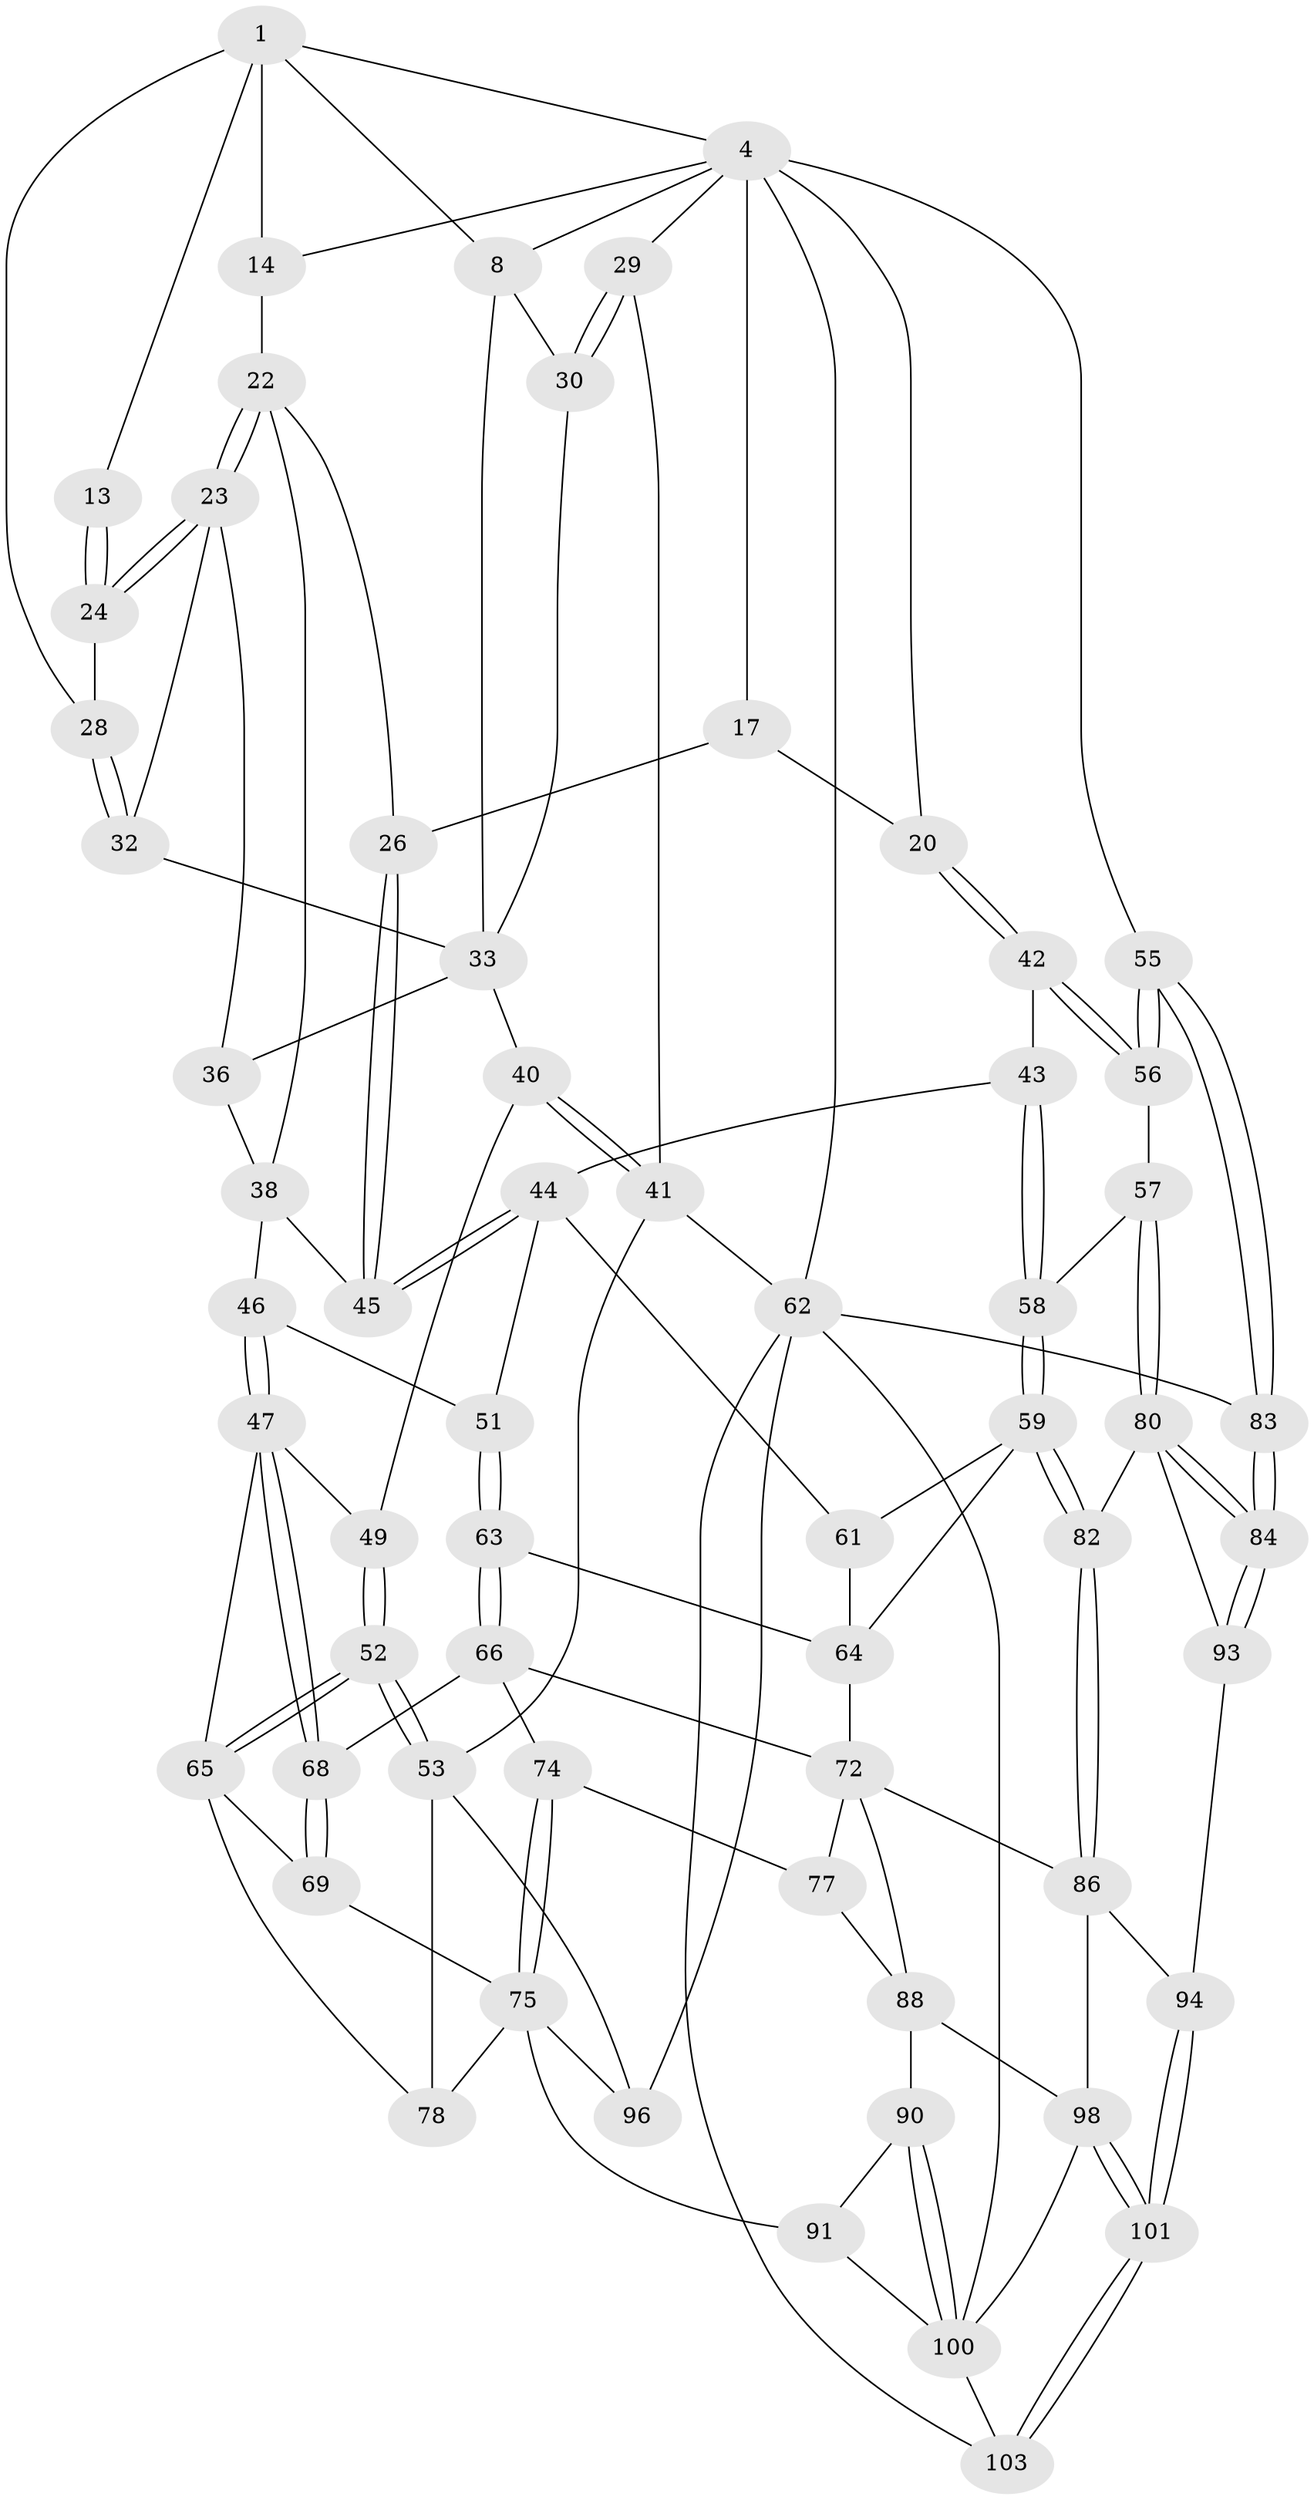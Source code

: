 // original degree distribution, {3: 0.02830188679245283, 4: 0.20754716981132076, 5: 0.5566037735849056, 6: 0.20754716981132076}
// Generated by graph-tools (version 1.1) at 2025/21/03/04/25 18:21:05]
// undirected, 63 vertices, 144 edges
graph export_dot {
graph [start="1"]
  node [color=gray90,style=filled];
  1 [pos="+0.32675086126882646+0",super="+9+2"];
  4 [pos="+0.5912344172791383+0",super="+15+5"];
  8 [pos="+0.21544376130046408+0",super="+11"];
  13 [pos="+0.3963044148886135+0.11067182362435161"];
  14 [pos="+0.5058316445377016+0.10560715388575057",super="+16"];
  17 [pos="+0.6795754969823801+0.064666173362529",super="+25+18"];
  20 [pos="+0.9924851786601626+0.23921996930942244",super="+21"];
  22 [pos="+0.5090045320227324+0.1823435951203237",super="+27"];
  23 [pos="+0.4507797518603939+0.20173549836626062",super="+34"];
  24 [pos="+0.4033447778433856+0.1584444268836748"];
  26 [pos="+0.7470773103257704+0.19237571009425605"];
  28 [pos="+0.29811239963148206+0.16318734901354903"];
  29 [pos="+0+0.23035928749337284"];
  30 [pos="+0.0946642310959261+0.16215398380880025"];
  32 [pos="+0.27831485844810555+0.2078294249653138"];
  33 [pos="+0.2585376942525056+0.22228560533205396",super="+35"];
  36 [pos="+0.4042084202568983+0.33960275637359844"];
  38 [pos="+0.6016279528757325+0.369669371797295",super="+39"];
  40 [pos="+0.14974862541482664+0.3787042347404931"];
  41 [pos="+0+0.23431671592737224",super="+54"];
  42 [pos="+0.8487099746941587+0.4430027724962302"];
  43 [pos="+0.7988710140678774+0.45248809530811074"];
  44 [pos="+0.7233203359350048+0.4470186764778288",super="+50"];
  45 [pos="+0.6681733688731418+0.37408216380933895"];
  46 [pos="+0.4320591075257547+0.46095613424346066"];
  47 [pos="+0.3863895694104229+0.49449823696772677",super="+48"];
  49 [pos="+0.16890427680588427+0.41922800697708945"];
  51 [pos="+0.5089017693422836+0.5341369591108461"];
  52 [pos="+0.10068566655899296+0.5996372469417962"];
  53 [pos="+0+0.7177316398886258",super="+79"];
  55 [pos="+1+0.5155480526678726"];
  56 [pos="+0.9212726480172211+0.5403278194688034"];
  57 [pos="+0.8981390213990056+0.619226505575922"];
  58 [pos="+0.8049669641106827+0.6157386033417762"];
  59 [pos="+0.7198654890587552+0.6622978740091547",super="+60"];
  61 [pos="+0.7005044954163338+0.5117588786947433"];
  62 [pos="+0+1",super="+85+102"];
  63 [pos="+0.5316986122890183+0.573184652328501"];
  64 [pos="+0.557006913780732+0.5847498047349798",super="+71"];
  65 [pos="+0.20091448240813325+0.6141608849253782",super="+70"];
  66 [pos="+0.5177744741662449+0.614875742253242",super="+67"];
  68 [pos="+0.3736917356308371+0.5856402035425626"];
  69 [pos="+0.32115189206726696+0.7305559341442536"];
  72 [pos="+0.6150827101674476+0.6987257520602707",super="+87+73"];
  74 [pos="+0.4564475168399796+0.720132237262835"];
  75 [pos="+0.3276274371907933+0.7536801833802049",super="+92+76"];
  77 [pos="+0.5076209693934007+0.7343776334654443"];
  78 [pos="+0.16843831200221654+0.7258797906407934"];
  80 [pos="+0.9065272729192683+0.6402486381219881",super="+81"];
  82 [pos="+0.7530114639222398+0.7292002061765517"];
  83 [pos="+1+0.8116001996330712"];
  84 [pos="+1+0.7925379562778236"];
  86 [pos="+0.7280465704498846+0.8035377749117353",super="+95"];
  88 [pos="+0.5843400400661088+0.8192141463140739",super="+89"];
  90 [pos="+0.512776503939088+0.88000910854815"];
  91 [pos="+0.4162643817271698+0.885290164806167"];
  93 [pos="+0.9381210613854738+0.8304432426816506"];
  94 [pos="+0.8766216008990013+0.8852247490109042"];
  96 [pos="+0.2935837309220965+0.8485070148065871",super="+97"];
  98 [pos="+0.7021800154701597+0.903022023523028",super="+99"];
  100 [pos="+0.5972304248440339+0.9973404958090469",super="+104"];
  101 [pos="+0.8413720033051775+1"];
  103 [pos="+0.8731040739993258+1"];
  1 -- 8;
  1 -- 28;
  1 -- 13 [weight=2];
  1 -- 4;
  1 -- 14 [weight=2];
  4 -- 17;
  4 -- 20;
  4 -- 55;
  4 -- 8;
  4 -- 29;
  4 -- 62 [weight=2];
  4 -- 14;
  8 -- 33;
  8 -- 30;
  13 -- 24;
  13 -- 24;
  14 -- 22;
  17 -- 26;
  17 -- 20 [weight=2];
  20 -- 42;
  20 -- 42;
  22 -- 23;
  22 -- 23;
  22 -- 38;
  22 -- 26;
  23 -- 24;
  23 -- 24;
  23 -- 32;
  23 -- 36;
  24 -- 28;
  26 -- 45;
  26 -- 45;
  28 -- 32;
  28 -- 32;
  29 -- 30;
  29 -- 30;
  29 -- 41;
  30 -- 33;
  32 -- 33;
  33 -- 40;
  33 -- 36;
  36 -- 38;
  38 -- 45;
  38 -- 46;
  40 -- 41;
  40 -- 41;
  40 -- 49;
  41 -- 53;
  41 -- 62;
  42 -- 43;
  42 -- 56;
  42 -- 56;
  43 -- 44;
  43 -- 58;
  43 -- 58;
  44 -- 45;
  44 -- 45;
  44 -- 51;
  44 -- 61;
  46 -- 47;
  46 -- 47;
  46 -- 51;
  47 -- 68;
  47 -- 68;
  47 -- 65;
  47 -- 49;
  49 -- 52;
  49 -- 52;
  51 -- 63;
  51 -- 63;
  52 -- 53;
  52 -- 53;
  52 -- 65;
  52 -- 65;
  53 -- 96;
  53 -- 78;
  55 -- 56;
  55 -- 56;
  55 -- 83;
  55 -- 83;
  56 -- 57;
  57 -- 58;
  57 -- 80;
  57 -- 80;
  58 -- 59;
  58 -- 59;
  59 -- 82;
  59 -- 82;
  59 -- 64;
  59 -- 61;
  61 -- 64;
  62 -- 83;
  62 -- 103;
  62 -- 96 [weight=2];
  62 -- 100;
  63 -- 64;
  63 -- 66;
  63 -- 66;
  64 -- 72;
  65 -- 69;
  65 -- 78;
  66 -- 72;
  66 -- 68;
  66 -- 74;
  68 -- 69;
  68 -- 69;
  69 -- 75;
  72 -- 88;
  72 -- 86;
  72 -- 77;
  74 -- 75;
  74 -- 75;
  74 -- 77;
  75 -- 96;
  75 -- 91;
  75 -- 78;
  77 -- 88;
  80 -- 84;
  80 -- 84;
  80 -- 82;
  80 -- 93;
  82 -- 86;
  82 -- 86;
  83 -- 84;
  83 -- 84;
  84 -- 93;
  84 -- 93;
  86 -- 94;
  86 -- 98;
  88 -- 90;
  88 -- 98;
  90 -- 91;
  90 -- 100;
  90 -- 100;
  91 -- 100;
  93 -- 94;
  94 -- 101;
  94 -- 101;
  98 -- 101;
  98 -- 101;
  98 -- 100;
  100 -- 103;
  101 -- 103;
  101 -- 103;
}
